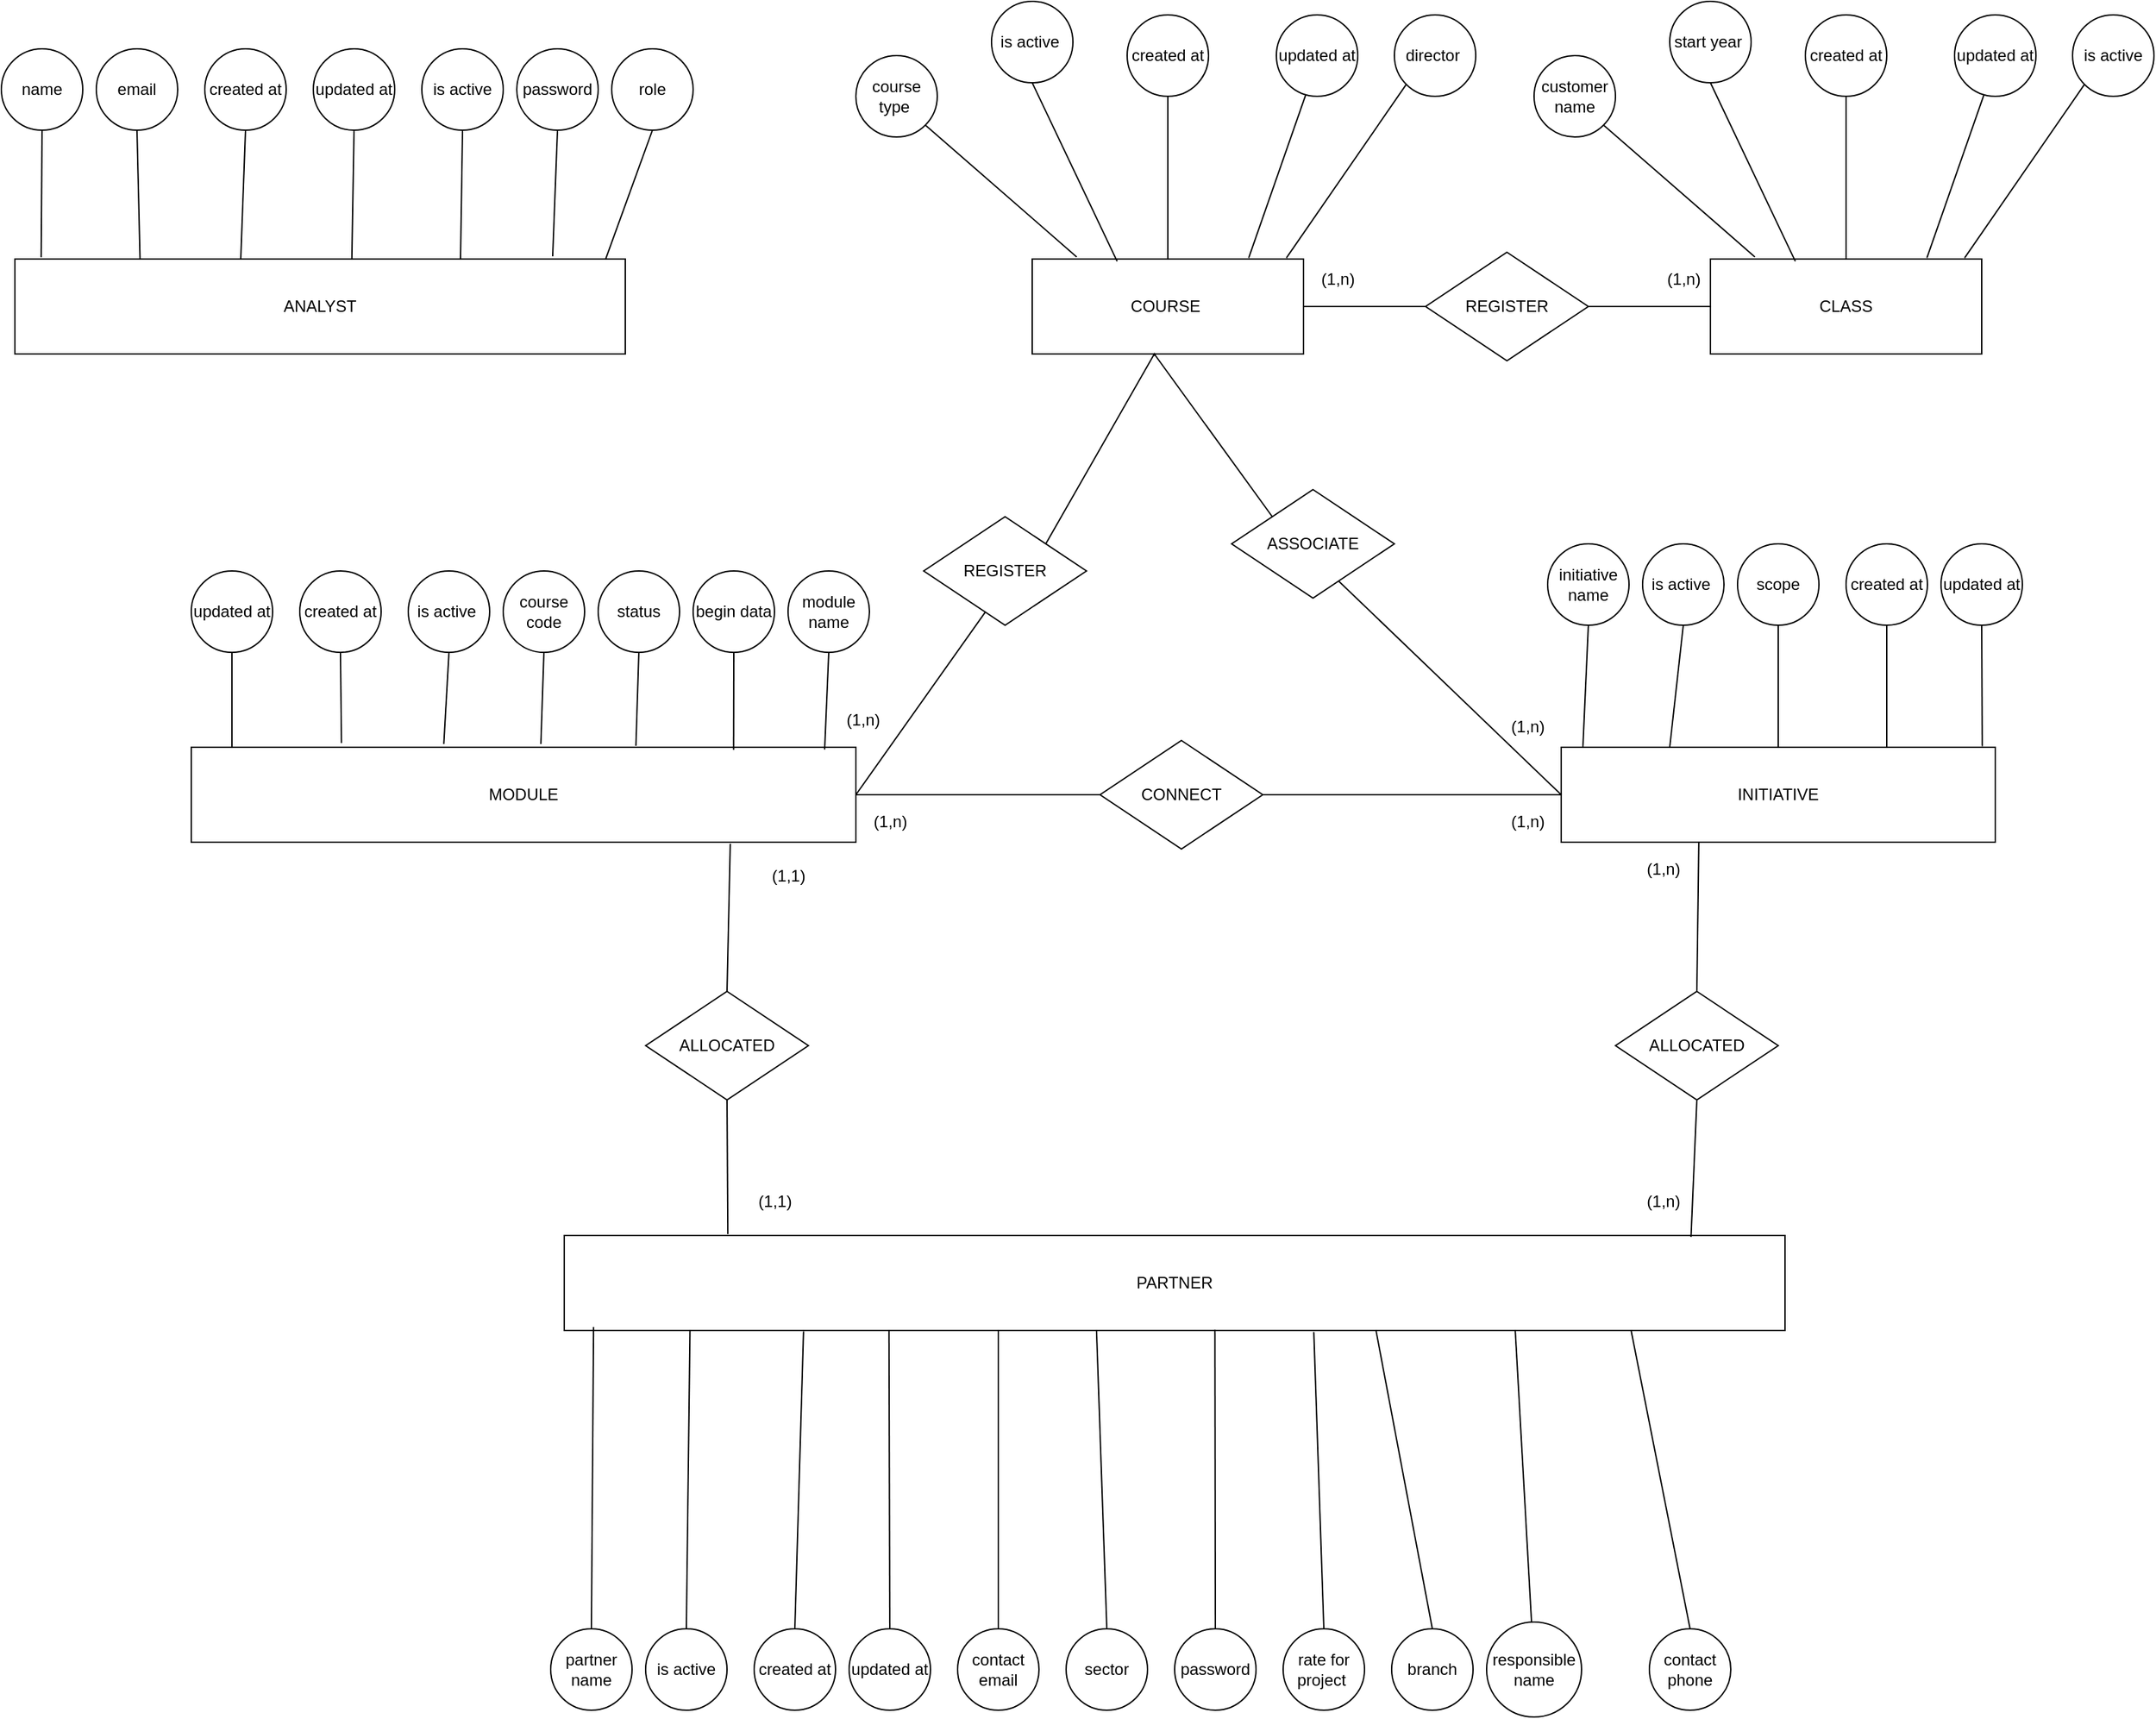 <mxfile version="22.0.3" type="device">
  <diagram name="Página-1" id="oRnJn_29_Af217XgSJlQ">
    <mxGraphModel dx="2334" dy="893" grid="1" gridSize="10" guides="1" tooltips="1" connect="1" arrows="1" fold="1" page="1" pageScale="1" pageWidth="827" pageHeight="1169" math="0" shadow="0">
      <root>
        <mxCell id="0" />
        <mxCell id="1" parent="0" />
        <mxCell id="fudCeHpY_Y2oh4nWV5DY-1" value="MODULE" style="rounded=0;whiteSpace=wrap;html=1;" vertex="1" parent="1">
          <mxGeometry x="-150" y="640" width="490" height="70" as="geometry" />
        </mxCell>
        <mxCell id="fudCeHpY_Y2oh4nWV5DY-3" value="" style="endArrow=none;html=1;rounded=0;entryX=0.5;entryY=1;entryDx=0;entryDy=0;exitX=0.526;exitY=-0.034;exitDx=0;exitDy=0;exitPerimeter=0;" edge="1" parent="1" source="fudCeHpY_Y2oh4nWV5DY-1" target="fudCeHpY_Y2oh4nWV5DY-4">
          <mxGeometry width="50" height="50" relative="1" as="geometry">
            <mxPoint x="110" y="630" as="sourcePoint" />
            <mxPoint x="147" y="500" as="targetPoint" />
          </mxGeometry>
        </mxCell>
        <mxCell id="fudCeHpY_Y2oh4nWV5DY-4" value="course code" style="ellipse;whiteSpace=wrap;html=1;aspect=fixed;" vertex="1" parent="1">
          <mxGeometry x="80" y="510" width="60" height="60" as="geometry" />
        </mxCell>
        <mxCell id="fudCeHpY_Y2oh4nWV5DY-5" value="module name" style="ellipse;whiteSpace=wrap;html=1;aspect=fixed;" vertex="1" parent="1">
          <mxGeometry x="290" y="510" width="60" height="60" as="geometry" />
        </mxCell>
        <mxCell id="fudCeHpY_Y2oh4nWV5DY-6" value="" style="endArrow=none;html=1;rounded=0;exitX=0.953;exitY=0.024;exitDx=0;exitDy=0;exitPerimeter=0;entryX=0.5;entryY=1;entryDx=0;entryDy=0;" edge="1" parent="1" source="fudCeHpY_Y2oh4nWV5DY-1" target="fudCeHpY_Y2oh4nWV5DY-5">
          <mxGeometry width="50" height="50" relative="1" as="geometry">
            <mxPoint x="170" y="650" as="sourcePoint" />
            <mxPoint x="170" y="580" as="targetPoint" />
          </mxGeometry>
        </mxCell>
        <mxCell id="fudCeHpY_Y2oh4nWV5DY-7" value="begin data" style="ellipse;whiteSpace=wrap;html=1;aspect=fixed;" vertex="1" parent="1">
          <mxGeometry x="220" y="510" width="60" height="60" as="geometry" />
        </mxCell>
        <mxCell id="fudCeHpY_Y2oh4nWV5DY-8" value="" style="endArrow=none;html=1;rounded=0;entryX=0.5;entryY=1;entryDx=0;entryDy=0;exitX=0.816;exitY=0.027;exitDx=0;exitDy=0;exitPerimeter=0;" edge="1" parent="1" source="fudCeHpY_Y2oh4nWV5DY-1" target="fudCeHpY_Y2oh4nWV5DY-7">
          <mxGeometry width="50" height="50" relative="1" as="geometry">
            <mxPoint x="230" y="640" as="sourcePoint" />
            <mxPoint x="170" y="580" as="targetPoint" />
          </mxGeometry>
        </mxCell>
        <mxCell id="fudCeHpY_Y2oh4nWV5DY-10" value="" style="endArrow=none;html=1;rounded=0;entryX=0.5;entryY=1;entryDx=0;entryDy=0;exitX=0.38;exitY=-0.034;exitDx=0;exitDy=0;exitPerimeter=0;" edge="1" parent="1" source="fudCeHpY_Y2oh4nWV5DY-1" target="fudCeHpY_Y2oh4nWV5DY-11">
          <mxGeometry width="50" height="50" relative="1" as="geometry">
            <mxPoint x="170" y="710" as="sourcePoint" />
            <mxPoint x="150" y="840" as="targetPoint" />
          </mxGeometry>
        </mxCell>
        <mxCell id="fudCeHpY_Y2oh4nWV5DY-11" value="is active&amp;nbsp;" style="ellipse;whiteSpace=wrap;html=1;aspect=fixed;" vertex="1" parent="1">
          <mxGeometry x="10" y="510" width="60" height="60" as="geometry" />
        </mxCell>
        <mxCell id="fudCeHpY_Y2oh4nWV5DY-12" value="status" style="ellipse;whiteSpace=wrap;html=1;aspect=fixed;" vertex="1" parent="1">
          <mxGeometry x="150" y="510" width="60" height="60" as="geometry" />
        </mxCell>
        <mxCell id="fudCeHpY_Y2oh4nWV5DY-13" value="created at" style="ellipse;whiteSpace=wrap;html=1;aspect=fixed;" vertex="1" parent="1">
          <mxGeometry x="-70" y="510" width="60" height="60" as="geometry" />
        </mxCell>
        <mxCell id="fudCeHpY_Y2oh4nWV5DY-14" value="updated at" style="ellipse;whiteSpace=wrap;html=1;aspect=fixed;" vertex="1" parent="1">
          <mxGeometry x="-150" y="510" width="60" height="60" as="geometry" />
        </mxCell>
        <mxCell id="fudCeHpY_Y2oh4nWV5DY-15" value="" style="endArrow=none;html=1;rounded=0;exitX=0.669;exitY=-0.014;exitDx=0;exitDy=0;entryX=0.5;entryY=1;entryDx=0;entryDy=0;exitPerimeter=0;" edge="1" parent="1" source="fudCeHpY_Y2oh4nWV5DY-1" target="fudCeHpY_Y2oh4nWV5DY-12">
          <mxGeometry width="50" height="50" relative="1" as="geometry">
            <mxPoint x="219" y="745" as="sourcePoint" />
            <mxPoint x="210" y="840" as="targetPoint" />
          </mxGeometry>
        </mxCell>
        <mxCell id="fudCeHpY_Y2oh4nWV5DY-16" value="" style="endArrow=none;html=1;rounded=0;entryX=0.5;entryY=1;entryDx=0;entryDy=0;exitX=0.226;exitY=-0.044;exitDx=0;exitDy=0;exitPerimeter=0;" edge="1" parent="1" source="fudCeHpY_Y2oh4nWV5DY-1" target="fudCeHpY_Y2oh4nWV5DY-13">
          <mxGeometry width="50" height="50" relative="1" as="geometry">
            <mxPoint x="270" y="710" as="sourcePoint" />
            <mxPoint x="256" y="835" as="targetPoint" />
          </mxGeometry>
        </mxCell>
        <mxCell id="fudCeHpY_Y2oh4nWV5DY-17" value="" style="endArrow=none;html=1;rounded=0;entryX=0.5;entryY=1;entryDx=0;entryDy=0;" edge="1" parent="1" target="fudCeHpY_Y2oh4nWV5DY-14">
          <mxGeometry width="50" height="50" relative="1" as="geometry">
            <mxPoint x="-120" y="640" as="sourcePoint" />
            <mxPoint x="320" y="815" as="targetPoint" />
          </mxGeometry>
        </mxCell>
        <mxCell id="fudCeHpY_Y2oh4nWV5DY-20" value="INITIATIVE" style="rounded=0;whiteSpace=wrap;html=1;" vertex="1" parent="1">
          <mxGeometry x="860" y="640" width="320" height="70" as="geometry" />
        </mxCell>
        <mxCell id="fudCeHpY_Y2oh4nWV5DY-21" value="created at" style="ellipse;whiteSpace=wrap;html=1;aspect=fixed;" vertex="1" parent="1">
          <mxGeometry x="1070" y="490" width="60" height="60" as="geometry" />
        </mxCell>
        <mxCell id="fudCeHpY_Y2oh4nWV5DY-22" value="updated at" style="ellipse;whiteSpace=wrap;html=1;aspect=fixed;" vertex="1" parent="1">
          <mxGeometry x="1140" y="490" width="60" height="60" as="geometry" />
        </mxCell>
        <mxCell id="fudCeHpY_Y2oh4nWV5DY-24" value="" style="endArrow=none;html=1;rounded=0;entryX=0.5;entryY=1;entryDx=0;entryDy=0;exitX=0.75;exitY=0;exitDx=0;exitDy=0;" edge="1" parent="1" target="fudCeHpY_Y2oh4nWV5DY-21" source="fudCeHpY_Y2oh4nWV5DY-20">
          <mxGeometry width="50" height="50" relative="1" as="geometry">
            <mxPoint x="830" y="840" as="sourcePoint" />
            <mxPoint x="756" y="565" as="targetPoint" />
          </mxGeometry>
        </mxCell>
        <mxCell id="fudCeHpY_Y2oh4nWV5DY-25" value="" style="endArrow=none;html=1;rounded=0;entryX=0.5;entryY=1;entryDx=0;entryDy=0;exitX=0.97;exitY=-0.011;exitDx=0;exitDy=0;exitPerimeter=0;" edge="1" parent="1" target="fudCeHpY_Y2oh4nWV5DY-22" source="fudCeHpY_Y2oh4nWV5DY-20">
          <mxGeometry width="50" height="50" relative="1" as="geometry">
            <mxPoint x="884" y="482" as="sourcePoint" />
            <mxPoint x="884" y="587" as="targetPoint" />
          </mxGeometry>
        </mxCell>
        <mxCell id="fudCeHpY_Y2oh4nWV5DY-26" value="is active&amp;nbsp;" style="ellipse;whiteSpace=wrap;html=1;aspect=fixed;" vertex="1" parent="1">
          <mxGeometry x="920" y="490" width="60" height="60" as="geometry" />
        </mxCell>
        <mxCell id="fudCeHpY_Y2oh4nWV5DY-28" value="" style="endArrow=none;html=1;rounded=0;exitX=0.25;exitY=0;exitDx=0;exitDy=0;entryX=0.5;entryY=1;entryDx=0;entryDy=0;" edge="1" parent="1" source="fudCeHpY_Y2oh4nWV5DY-20" target="fudCeHpY_Y2oh4nWV5DY-26">
          <mxGeometry width="50" height="50" relative="1" as="geometry">
            <mxPoint x="1009" y="720" as="sourcePoint" />
            <mxPoint x="850" y="800" as="targetPoint" />
          </mxGeometry>
        </mxCell>
        <mxCell id="fudCeHpY_Y2oh4nWV5DY-29" value="" style="endArrow=none;html=1;rounded=0;exitX=0.05;exitY=-0.004;exitDx=0;exitDy=0;exitPerimeter=0;entryX=0.5;entryY=1;entryDx=0;entryDy=0;" edge="1" parent="1" source="fudCeHpY_Y2oh4nWV5DY-20" target="fudCeHpY_Y2oh4nWV5DY-30">
          <mxGeometry width="50" height="50" relative="1" as="geometry">
            <mxPoint x="606" y="649" as="sourcePoint" />
            <mxPoint x="890" y="560" as="targetPoint" />
          </mxGeometry>
        </mxCell>
        <mxCell id="fudCeHpY_Y2oh4nWV5DY-30" value="initiative name" style="ellipse;whiteSpace=wrap;html=1;aspect=fixed;" vertex="1" parent="1">
          <mxGeometry x="850" y="490" width="60" height="60" as="geometry" />
        </mxCell>
        <mxCell id="fudCeHpY_Y2oh4nWV5DY-31" value="scope" style="ellipse;whiteSpace=wrap;html=1;aspect=fixed;" vertex="1" parent="1">
          <mxGeometry x="990" y="490" width="60" height="60" as="geometry" />
        </mxCell>
        <mxCell id="fudCeHpY_Y2oh4nWV5DY-32" value="" style="endArrow=none;html=1;rounded=0;exitX=0.5;exitY=0;exitDx=0;exitDy=0;entryX=0.5;entryY=1;entryDx=0;entryDy=0;" edge="1" parent="1" source="fudCeHpY_Y2oh4nWV5DY-20" target="fudCeHpY_Y2oh4nWV5DY-31">
          <mxGeometry width="50" height="50" relative="1" as="geometry">
            <mxPoint x="903" y="648" as="sourcePoint" />
            <mxPoint x="890" y="560" as="targetPoint" />
          </mxGeometry>
        </mxCell>
        <mxCell id="fudCeHpY_Y2oh4nWV5DY-33" value="CONNECT" style="rhombus;whiteSpace=wrap;html=1;" vertex="1" parent="1">
          <mxGeometry x="520" y="635" width="120" height="80" as="geometry" />
        </mxCell>
        <mxCell id="fudCeHpY_Y2oh4nWV5DY-36" value="(1,n)" style="text;html=1;align=center;verticalAlign=middle;resizable=0;points=[];autosize=1;strokeColor=none;fillColor=none;" vertex="1" parent="1">
          <mxGeometry x="340" y="680" width="50" height="30" as="geometry" />
        </mxCell>
        <mxCell id="fudCeHpY_Y2oh4nWV5DY-39" value="(1,n)" style="text;html=1;align=center;verticalAlign=middle;resizable=0;points=[];autosize=1;strokeColor=none;fillColor=none;" vertex="1" parent="1">
          <mxGeometry x="810" y="680" width="50" height="30" as="geometry" />
        </mxCell>
        <mxCell id="fudCeHpY_Y2oh4nWV5DY-40" value="COURSE&amp;nbsp;" style="rounded=0;whiteSpace=wrap;html=1;" vertex="1" parent="1">
          <mxGeometry x="470" y="280" width="200" height="70" as="geometry" />
        </mxCell>
        <mxCell id="fudCeHpY_Y2oh4nWV5DY-47" value="" style="endArrow=none;html=1;rounded=0;exitX=0.164;exitY=-0.022;exitDx=0;exitDy=0;exitPerimeter=0;entryX=1;entryY=1;entryDx=0;entryDy=0;" edge="1" parent="1" source="fudCeHpY_Y2oh4nWV5DY-40" target="fudCeHpY_Y2oh4nWV5DY-48">
          <mxGeometry width="50" height="50" relative="1" as="geometry">
            <mxPoint x="216" y="289" as="sourcePoint" />
            <mxPoint x="500" y="200" as="targetPoint" />
          </mxGeometry>
        </mxCell>
        <mxCell id="fudCeHpY_Y2oh4nWV5DY-48" value="course type&amp;nbsp;" style="ellipse;whiteSpace=wrap;html=1;aspect=fixed;" vertex="1" parent="1">
          <mxGeometry x="340" y="130" width="60" height="60" as="geometry" />
        </mxCell>
        <mxCell id="fudCeHpY_Y2oh4nWV5DY-49" value="director&amp;nbsp;" style="ellipse;whiteSpace=wrap;html=1;aspect=fixed;" vertex="1" parent="1">
          <mxGeometry x="737" y="100" width="60" height="60" as="geometry" />
        </mxCell>
        <mxCell id="fudCeHpY_Y2oh4nWV5DY-50" value="" style="endArrow=none;html=1;rounded=0;exitX=0.937;exitY=-0.012;exitDx=0;exitDy=0;exitPerimeter=0;entryX=0;entryY=1;entryDx=0;entryDy=0;" edge="1" parent="1" source="fudCeHpY_Y2oh4nWV5DY-40" target="fudCeHpY_Y2oh4nWV5DY-49">
          <mxGeometry width="50" height="50" relative="1" as="geometry">
            <mxPoint x="513" y="288" as="sourcePoint" />
            <mxPoint x="500" y="200" as="targetPoint" />
          </mxGeometry>
        </mxCell>
        <mxCell id="fudCeHpY_Y2oh4nWV5DY-57" value="created at" style="ellipse;whiteSpace=wrap;html=1;aspect=fixed;" vertex="1" parent="1">
          <mxGeometry x="540" y="100" width="60" height="60" as="geometry" />
        </mxCell>
        <mxCell id="fudCeHpY_Y2oh4nWV5DY-58" value="updated at" style="ellipse;whiteSpace=wrap;html=1;aspect=fixed;" vertex="1" parent="1">
          <mxGeometry x="650" y="100" width="60" height="60" as="geometry" />
        </mxCell>
        <mxCell id="fudCeHpY_Y2oh4nWV5DY-59" value="is active&amp;nbsp;" style="ellipse;whiteSpace=wrap;html=1;aspect=fixed;" vertex="1" parent="1">
          <mxGeometry x="440" y="90" width="60" height="60" as="geometry" />
        </mxCell>
        <mxCell id="fudCeHpY_Y2oh4nWV5DY-60" value="" style="endArrow=none;html=1;rounded=0;exitX=0.313;exitY=0.024;exitDx=0;exitDy=0;exitPerimeter=0;entryX=0.5;entryY=1;entryDx=0;entryDy=0;" edge="1" parent="1" source="fudCeHpY_Y2oh4nWV5DY-40" target="fudCeHpY_Y2oh4nWV5DY-59">
          <mxGeometry width="50" height="50" relative="1" as="geometry">
            <mxPoint x="513" y="288" as="sourcePoint" />
            <mxPoint x="380" y="200" as="targetPoint" />
          </mxGeometry>
        </mxCell>
        <mxCell id="fudCeHpY_Y2oh4nWV5DY-61" value="" style="endArrow=none;html=1;rounded=0;exitX=0.5;exitY=0;exitDx=0;exitDy=0;entryX=0.5;entryY=1;entryDx=0;entryDy=0;" edge="1" parent="1" source="fudCeHpY_Y2oh4nWV5DY-40" target="fudCeHpY_Y2oh4nWV5DY-57">
          <mxGeometry width="50" height="50" relative="1" as="geometry">
            <mxPoint x="523" y="298" as="sourcePoint" />
            <mxPoint x="390" y="210" as="targetPoint" />
          </mxGeometry>
        </mxCell>
        <mxCell id="fudCeHpY_Y2oh4nWV5DY-62" value="" style="endArrow=none;html=1;rounded=0;exitX=0.798;exitY=-0.012;exitDx=0;exitDy=0;exitPerimeter=0;entryX=0.359;entryY=0.987;entryDx=0;entryDy=0;entryPerimeter=0;" edge="1" parent="1" source="fudCeHpY_Y2oh4nWV5DY-40" target="fudCeHpY_Y2oh4nWV5DY-58">
          <mxGeometry width="50" height="50" relative="1" as="geometry">
            <mxPoint x="533" y="308" as="sourcePoint" />
            <mxPoint x="400" y="220" as="targetPoint" />
          </mxGeometry>
        </mxCell>
        <mxCell id="fudCeHpY_Y2oh4nWV5DY-64" value="" style="endArrow=none;html=1;rounded=0;exitX=1;exitY=0.5;exitDx=0;exitDy=0;entryX=0;entryY=0.5;entryDx=0;entryDy=0;" edge="1" parent="1" source="fudCeHpY_Y2oh4nWV5DY-1" target="fudCeHpY_Y2oh4nWV5DY-33">
          <mxGeometry width="50" height="50" relative="1" as="geometry">
            <mxPoint x="410" y="710" as="sourcePoint" />
            <mxPoint x="460" y="660" as="targetPoint" />
          </mxGeometry>
        </mxCell>
        <mxCell id="fudCeHpY_Y2oh4nWV5DY-65" value="" style="endArrow=none;html=1;rounded=0;exitX=1;exitY=0.5;exitDx=0;exitDy=0;entryX=0;entryY=0.5;entryDx=0;entryDy=0;" edge="1" parent="1" source="fudCeHpY_Y2oh4nWV5DY-33" target="fudCeHpY_Y2oh4nWV5DY-20">
          <mxGeometry width="50" height="50" relative="1" as="geometry">
            <mxPoint x="720" y="700" as="sourcePoint" />
            <mxPoint x="770" y="650" as="targetPoint" />
          </mxGeometry>
        </mxCell>
        <mxCell id="fudCeHpY_Y2oh4nWV5DY-67" value="REGISTER" style="rhombus;whiteSpace=wrap;html=1;" vertex="1" parent="1">
          <mxGeometry x="390" y="470" width="120" height="80" as="geometry" />
        </mxCell>
        <mxCell id="fudCeHpY_Y2oh4nWV5DY-68" value="" style="endArrow=none;html=1;rounded=0;exitX=1;exitY=0.5;exitDx=0;exitDy=0;entryX=0.377;entryY=0.882;entryDx=0;entryDy=0;entryPerimeter=0;" edge="1" parent="1" source="fudCeHpY_Y2oh4nWV5DY-1" target="fudCeHpY_Y2oh4nWV5DY-67">
          <mxGeometry width="50" height="50" relative="1" as="geometry">
            <mxPoint x="340" y="680" as="sourcePoint" />
            <mxPoint x="390" y="630" as="targetPoint" />
          </mxGeometry>
        </mxCell>
        <mxCell id="fudCeHpY_Y2oh4nWV5DY-69" value="ASSOCIATE" style="rhombus;whiteSpace=wrap;html=1;" vertex="1" parent="1">
          <mxGeometry x="617" y="450" width="120" height="80" as="geometry" />
        </mxCell>
        <mxCell id="fudCeHpY_Y2oh4nWV5DY-70" value="" style="endArrow=none;html=1;rounded=0;exitX=0;exitY=0.5;exitDx=0;exitDy=0;entryX=0.659;entryY=0.845;entryDx=0;entryDy=0;entryPerimeter=0;" edge="1" parent="1" source="fudCeHpY_Y2oh4nWV5DY-20" target="fudCeHpY_Y2oh4nWV5DY-69">
          <mxGeometry width="50" height="50" relative="1" as="geometry">
            <mxPoint x="860" y="670" as="sourcePoint" />
            <mxPoint x="810" y="600" as="targetPoint" />
          </mxGeometry>
        </mxCell>
        <mxCell id="fudCeHpY_Y2oh4nWV5DY-71" value="" style="endArrow=none;html=1;rounded=0;entryX=0.452;entryY=1.02;entryDx=0;entryDy=0;entryPerimeter=0;exitX=1;exitY=0;exitDx=0;exitDy=0;" edge="1" parent="1" source="fudCeHpY_Y2oh4nWV5DY-67" target="fudCeHpY_Y2oh4nWV5DY-40">
          <mxGeometry width="50" height="50" relative="1" as="geometry">
            <mxPoint x="470" y="480" as="sourcePoint" />
            <mxPoint x="520" y="430" as="targetPoint" />
            <Array as="points">
              <mxPoint x="560" y="350" />
            </Array>
          </mxGeometry>
        </mxCell>
        <mxCell id="fudCeHpY_Y2oh4nWV5DY-72" value="" style="endArrow=none;html=1;rounded=0;entryX=0.45;entryY=1;entryDx=0;entryDy=0;entryPerimeter=0;exitX=0;exitY=0;exitDx=0;exitDy=0;" edge="1" parent="1" source="fudCeHpY_Y2oh4nWV5DY-69" target="fudCeHpY_Y2oh4nWV5DY-40">
          <mxGeometry width="50" height="50" relative="1" as="geometry">
            <mxPoint x="490" y="500" as="sourcePoint" />
            <mxPoint x="571" y="362" as="targetPoint" />
          </mxGeometry>
        </mxCell>
        <mxCell id="fudCeHpY_Y2oh4nWV5DY-73" value="(1,n)" style="text;html=1;align=center;verticalAlign=middle;resizable=0;points=[];autosize=1;strokeColor=none;fillColor=none;" vertex="1" parent="1">
          <mxGeometry x="320" y="605" width="50" height="30" as="geometry" />
        </mxCell>
        <mxCell id="fudCeHpY_Y2oh4nWV5DY-74" value="(1,n)" style="text;html=1;align=center;verticalAlign=middle;resizable=0;points=[];autosize=1;strokeColor=none;fillColor=none;" vertex="1" parent="1">
          <mxGeometry x="810" y="610" width="50" height="30" as="geometry" />
        </mxCell>
        <mxCell id="fudCeHpY_Y2oh4nWV5DY-75" value="CLASS" style="rounded=0;whiteSpace=wrap;html=1;" vertex="1" parent="1">
          <mxGeometry x="970" y="280" width="200" height="70" as="geometry" />
        </mxCell>
        <mxCell id="fudCeHpY_Y2oh4nWV5DY-76" value="" style="endArrow=none;html=1;rounded=0;exitX=0.164;exitY=-0.022;exitDx=0;exitDy=0;exitPerimeter=0;entryX=1;entryY=1;entryDx=0;entryDy=0;" edge="1" parent="1" source="fudCeHpY_Y2oh4nWV5DY-75" target="fudCeHpY_Y2oh4nWV5DY-77">
          <mxGeometry width="50" height="50" relative="1" as="geometry">
            <mxPoint x="716" y="289" as="sourcePoint" />
            <mxPoint x="1000" y="200" as="targetPoint" />
          </mxGeometry>
        </mxCell>
        <mxCell id="fudCeHpY_Y2oh4nWV5DY-77" value="customer name" style="ellipse;whiteSpace=wrap;html=1;aspect=fixed;" vertex="1" parent="1">
          <mxGeometry x="840" y="130" width="60" height="60" as="geometry" />
        </mxCell>
        <mxCell id="fudCeHpY_Y2oh4nWV5DY-78" value="is active" style="ellipse;whiteSpace=wrap;html=1;aspect=fixed;" vertex="1" parent="1">
          <mxGeometry x="1237" y="100" width="60" height="60" as="geometry" />
        </mxCell>
        <mxCell id="fudCeHpY_Y2oh4nWV5DY-79" value="" style="endArrow=none;html=1;rounded=0;exitX=0.937;exitY=-0.012;exitDx=0;exitDy=0;exitPerimeter=0;entryX=0;entryY=1;entryDx=0;entryDy=0;" edge="1" parent="1" source="fudCeHpY_Y2oh4nWV5DY-75" target="fudCeHpY_Y2oh4nWV5DY-78">
          <mxGeometry width="50" height="50" relative="1" as="geometry">
            <mxPoint x="1013" y="288" as="sourcePoint" />
            <mxPoint x="1000" y="200" as="targetPoint" />
          </mxGeometry>
        </mxCell>
        <mxCell id="fudCeHpY_Y2oh4nWV5DY-80" value="created at" style="ellipse;whiteSpace=wrap;html=1;aspect=fixed;" vertex="1" parent="1">
          <mxGeometry x="1040" y="100" width="60" height="60" as="geometry" />
        </mxCell>
        <mxCell id="fudCeHpY_Y2oh4nWV5DY-81" value="updated at" style="ellipse;whiteSpace=wrap;html=1;aspect=fixed;" vertex="1" parent="1">
          <mxGeometry x="1150" y="100" width="60" height="60" as="geometry" />
        </mxCell>
        <mxCell id="fudCeHpY_Y2oh4nWV5DY-82" value="start year&amp;nbsp;" style="ellipse;whiteSpace=wrap;html=1;aspect=fixed;" vertex="1" parent="1">
          <mxGeometry x="940" y="90" width="60" height="60" as="geometry" />
        </mxCell>
        <mxCell id="fudCeHpY_Y2oh4nWV5DY-83" value="" style="endArrow=none;html=1;rounded=0;exitX=0.313;exitY=0.024;exitDx=0;exitDy=0;exitPerimeter=0;entryX=0.5;entryY=1;entryDx=0;entryDy=0;" edge="1" parent="1" source="fudCeHpY_Y2oh4nWV5DY-75" target="fudCeHpY_Y2oh4nWV5DY-82">
          <mxGeometry width="50" height="50" relative="1" as="geometry">
            <mxPoint x="1013" y="288" as="sourcePoint" />
            <mxPoint x="880" y="200" as="targetPoint" />
          </mxGeometry>
        </mxCell>
        <mxCell id="fudCeHpY_Y2oh4nWV5DY-84" value="" style="endArrow=none;html=1;rounded=0;exitX=0.5;exitY=0;exitDx=0;exitDy=0;entryX=0.5;entryY=1;entryDx=0;entryDy=0;" edge="1" parent="1" source="fudCeHpY_Y2oh4nWV5DY-75" target="fudCeHpY_Y2oh4nWV5DY-80">
          <mxGeometry width="50" height="50" relative="1" as="geometry">
            <mxPoint x="1023" y="298" as="sourcePoint" />
            <mxPoint x="890" y="210" as="targetPoint" />
          </mxGeometry>
        </mxCell>
        <mxCell id="fudCeHpY_Y2oh4nWV5DY-85" value="" style="endArrow=none;html=1;rounded=0;exitX=0.798;exitY=-0.012;exitDx=0;exitDy=0;exitPerimeter=0;entryX=0.359;entryY=0.987;entryDx=0;entryDy=0;entryPerimeter=0;" edge="1" parent="1" source="fudCeHpY_Y2oh4nWV5DY-75" target="fudCeHpY_Y2oh4nWV5DY-81">
          <mxGeometry width="50" height="50" relative="1" as="geometry">
            <mxPoint x="1033" y="308" as="sourcePoint" />
            <mxPoint x="900" y="220" as="targetPoint" />
          </mxGeometry>
        </mxCell>
        <mxCell id="fudCeHpY_Y2oh4nWV5DY-86" value="" style="endArrow=none;html=1;rounded=0;entryX=0;entryY=0.5;entryDx=0;entryDy=0;exitX=1;exitY=0.5;exitDx=0;exitDy=0;" edge="1" parent="1" source="fudCeHpY_Y2oh4nWV5DY-87" target="fudCeHpY_Y2oh4nWV5DY-75">
          <mxGeometry width="50" height="50" relative="1" as="geometry">
            <mxPoint x="730" y="370" as="sourcePoint" />
            <mxPoint x="780" y="320" as="targetPoint" />
          </mxGeometry>
        </mxCell>
        <mxCell id="fudCeHpY_Y2oh4nWV5DY-88" value="" style="endArrow=none;html=1;rounded=0;entryX=0;entryY=0.5;entryDx=0;entryDy=0;exitX=1;exitY=0.5;exitDx=0;exitDy=0;" edge="1" parent="1" source="fudCeHpY_Y2oh4nWV5DY-40" target="fudCeHpY_Y2oh4nWV5DY-87">
          <mxGeometry width="50" height="50" relative="1" as="geometry">
            <mxPoint x="670" y="315" as="sourcePoint" />
            <mxPoint x="970" y="315" as="targetPoint" />
          </mxGeometry>
        </mxCell>
        <mxCell id="fudCeHpY_Y2oh4nWV5DY-87" value="REGISTER" style="rhombus;whiteSpace=wrap;html=1;" vertex="1" parent="1">
          <mxGeometry x="760" y="275" width="120" height="80" as="geometry" />
        </mxCell>
        <mxCell id="fudCeHpY_Y2oh4nWV5DY-101" value="PARTNER" style="rounded=0;whiteSpace=wrap;html=1;" vertex="1" parent="1">
          <mxGeometry x="125" y="1000" width="900" height="70" as="geometry" />
        </mxCell>
        <mxCell id="fudCeHpY_Y2oh4nWV5DY-102" value="" style="endArrow=none;html=1;rounded=0;exitX=0.024;exitY=0.964;exitDx=0;exitDy=0;exitPerimeter=0;entryX=0.5;entryY=0;entryDx=0;entryDy=0;" edge="1" parent="1" source="fudCeHpY_Y2oh4nWV5DY-101" target="fudCeHpY_Y2oh4nWV5DY-103">
          <mxGeometry width="50" height="50" relative="1" as="geometry">
            <mxPoint x="61" y="1029" as="sourcePoint" />
            <mxPoint x="345" y="940" as="targetPoint" />
          </mxGeometry>
        </mxCell>
        <mxCell id="fudCeHpY_Y2oh4nWV5DY-103" value="partner name" style="ellipse;whiteSpace=wrap;html=1;aspect=fixed;" vertex="1" parent="1">
          <mxGeometry x="115" y="1290" width="60" height="60" as="geometry" />
        </mxCell>
        <mxCell id="fudCeHpY_Y2oh4nWV5DY-104" value="sector" style="ellipse;whiteSpace=wrap;html=1;aspect=fixed;" vertex="1" parent="1">
          <mxGeometry x="495" y="1290" width="60" height="60" as="geometry" />
        </mxCell>
        <mxCell id="fudCeHpY_Y2oh4nWV5DY-105" value="" style="endArrow=none;html=1;rounded=0;exitX=0.436;exitY=0.997;exitDx=0;exitDy=0;entryX=0.5;entryY=0;entryDx=0;entryDy=0;exitPerimeter=0;" edge="1" parent="1" source="fudCeHpY_Y2oh4nWV5DY-101" target="fudCeHpY_Y2oh4nWV5DY-104">
          <mxGeometry width="50" height="50" relative="1" as="geometry">
            <mxPoint x="358" y="1028" as="sourcePoint" />
            <mxPoint x="345" y="940" as="targetPoint" />
          </mxGeometry>
        </mxCell>
        <mxCell id="fudCeHpY_Y2oh4nWV5DY-106" value="created at" style="ellipse;whiteSpace=wrap;html=1;aspect=fixed;" vertex="1" parent="1">
          <mxGeometry x="265" y="1290" width="60" height="60" as="geometry" />
        </mxCell>
        <mxCell id="fudCeHpY_Y2oh4nWV5DY-107" value="updated at" style="ellipse;whiteSpace=wrap;html=1;aspect=fixed;" vertex="1" parent="1">
          <mxGeometry x="335" y="1290" width="60" height="60" as="geometry" />
        </mxCell>
        <mxCell id="fudCeHpY_Y2oh4nWV5DY-108" value="is active" style="ellipse;whiteSpace=wrap;html=1;aspect=fixed;" vertex="1" parent="1">
          <mxGeometry x="185" y="1290" width="60" height="60" as="geometry" />
        </mxCell>
        <mxCell id="fudCeHpY_Y2oh4nWV5DY-109" value="" style="endArrow=none;html=1;rounded=0;exitX=0.103;exitY=0.997;exitDx=0;exitDy=0;exitPerimeter=0;entryX=0.5;entryY=0;entryDx=0;entryDy=0;" edge="1" parent="1" source="fudCeHpY_Y2oh4nWV5DY-101" target="fudCeHpY_Y2oh4nWV5DY-108">
          <mxGeometry width="50" height="50" relative="1" as="geometry">
            <mxPoint x="358" y="1028" as="sourcePoint" />
            <mxPoint x="225" y="940" as="targetPoint" />
          </mxGeometry>
        </mxCell>
        <mxCell id="fudCeHpY_Y2oh4nWV5DY-110" value="" style="endArrow=none;html=1;rounded=0;exitX=0.196;exitY=1.011;exitDx=0;exitDy=0;entryX=0.5;entryY=0;entryDx=0;entryDy=0;exitPerimeter=0;" edge="1" parent="1" source="fudCeHpY_Y2oh4nWV5DY-101" target="fudCeHpY_Y2oh4nWV5DY-106">
          <mxGeometry width="50" height="50" relative="1" as="geometry">
            <mxPoint x="368" y="1038" as="sourcePoint" />
            <mxPoint x="235" y="950" as="targetPoint" />
          </mxGeometry>
        </mxCell>
        <mxCell id="fudCeHpY_Y2oh4nWV5DY-111" value="" style="endArrow=none;html=1;rounded=0;exitX=0.266;exitY=1.003;exitDx=0;exitDy=0;entryX=0.5;entryY=0;entryDx=0;entryDy=0;exitPerimeter=0;" edge="1" parent="1" source="fudCeHpY_Y2oh4nWV5DY-101" target="fudCeHpY_Y2oh4nWV5DY-107">
          <mxGeometry width="50" height="50" relative="1" as="geometry">
            <mxPoint x="378" y="1048" as="sourcePoint" />
            <mxPoint x="245" y="960" as="targetPoint" />
          </mxGeometry>
        </mxCell>
        <mxCell id="fudCeHpY_Y2oh4nWV5DY-117" value="contact email" style="ellipse;whiteSpace=wrap;html=1;aspect=fixed;" vertex="1" parent="1">
          <mxGeometry x="415" y="1290" width="60" height="60" as="geometry" />
        </mxCell>
        <mxCell id="fudCeHpY_Y2oh4nWV5DY-118" value="password" style="ellipse;whiteSpace=wrap;html=1;aspect=fixed;" vertex="1" parent="1">
          <mxGeometry x="575" y="1290" width="60" height="60" as="geometry" />
        </mxCell>
        <mxCell id="fudCeHpY_Y2oh4nWV5DY-120" value="contact phone" style="ellipse;whiteSpace=wrap;html=1;aspect=fixed;" vertex="1" parent="1">
          <mxGeometry x="925" y="1290" width="60" height="60" as="geometry" />
        </mxCell>
        <mxCell id="fudCeHpY_Y2oh4nWV5DY-121" value="rate for project&amp;nbsp;" style="ellipse;whiteSpace=wrap;html=1;aspect=fixed;" vertex="1" parent="1">
          <mxGeometry x="655" y="1290" width="60" height="60" as="geometry" />
        </mxCell>
        <mxCell id="fudCeHpY_Y2oh4nWV5DY-122" value="branch" style="ellipse;whiteSpace=wrap;html=1;aspect=fixed;" vertex="1" parent="1">
          <mxGeometry x="735" y="1290" width="60" height="60" as="geometry" />
        </mxCell>
        <mxCell id="fudCeHpY_Y2oh4nWV5DY-124" value="responsible name" style="ellipse;whiteSpace=wrap;html=1;aspect=fixed;" vertex="1" parent="1">
          <mxGeometry x="805" y="1285" width="70" height="70" as="geometry" />
        </mxCell>
        <mxCell id="fudCeHpY_Y2oh4nWV5DY-125" value="" style="endArrow=none;html=1;rounded=0;entryX=0.5;entryY=0;entryDx=0;entryDy=0;" edge="1" parent="1" target="fudCeHpY_Y2oh4nWV5DY-117">
          <mxGeometry width="50" height="50" relative="1" as="geometry">
            <mxPoint x="445" y="1070" as="sourcePoint" />
            <mxPoint x="595" y="1290" as="targetPoint" />
          </mxGeometry>
        </mxCell>
        <mxCell id="fudCeHpY_Y2oh4nWV5DY-126" value="" style="endArrow=none;html=1;rounded=0;entryX=0.5;entryY=0;entryDx=0;entryDy=0;exitX=0.533;exitY=0.991;exitDx=0;exitDy=0;exitPerimeter=0;" edge="1" parent="1" source="fudCeHpY_Y2oh4nWV5DY-101" target="fudCeHpY_Y2oh4nWV5DY-118">
          <mxGeometry width="50" height="50" relative="1" as="geometry">
            <mxPoint x="455" y="1080" as="sourcePoint" />
            <mxPoint x="665" y="1287" as="targetPoint" />
          </mxGeometry>
        </mxCell>
        <mxCell id="fudCeHpY_Y2oh4nWV5DY-131" value="" style="endArrow=none;html=1;rounded=0;entryX=0.5;entryY=0;entryDx=0;entryDy=0;exitX=0.614;exitY=1.016;exitDx=0;exitDy=0;exitPerimeter=0;" edge="1" parent="1" source="fudCeHpY_Y2oh4nWV5DY-101" target="fudCeHpY_Y2oh4nWV5DY-121">
          <mxGeometry width="50" height="50" relative="1" as="geometry">
            <mxPoint x="615" y="1079" as="sourcePoint" />
            <mxPoint x="615" y="1300" as="targetPoint" />
          </mxGeometry>
        </mxCell>
        <mxCell id="fudCeHpY_Y2oh4nWV5DY-132" value="" style="endArrow=none;html=1;rounded=0;entryX=0.5;entryY=0;entryDx=0;entryDy=0;exitX=0.665;exitY=1.003;exitDx=0;exitDy=0;exitPerimeter=0;" edge="1" parent="1" source="fudCeHpY_Y2oh4nWV5DY-101" target="fudCeHpY_Y2oh4nWV5DY-122">
          <mxGeometry width="50" height="50" relative="1" as="geometry">
            <mxPoint x="688" y="1081" as="sourcePoint" />
            <mxPoint x="695" y="1300" as="targetPoint" />
          </mxGeometry>
        </mxCell>
        <mxCell id="fudCeHpY_Y2oh4nWV5DY-133" value="" style="endArrow=none;html=1;rounded=0;entryX=0.5;entryY=0;entryDx=0;entryDy=0;exitX=0.874;exitY=1.005;exitDx=0;exitDy=0;exitPerimeter=0;" edge="1" parent="1" source="fudCeHpY_Y2oh4nWV5DY-101" target="fudCeHpY_Y2oh4nWV5DY-120">
          <mxGeometry width="50" height="50" relative="1" as="geometry">
            <mxPoint x="698" y="1091" as="sourcePoint" />
            <mxPoint x="815" y="1370" as="targetPoint" />
          </mxGeometry>
        </mxCell>
        <mxCell id="fudCeHpY_Y2oh4nWV5DY-134" value="" style="endArrow=none;html=1;rounded=0;exitX=0.779;exitY=0.997;exitDx=0;exitDy=0;exitPerimeter=0;" edge="1" parent="1" source="fudCeHpY_Y2oh4nWV5DY-101" target="fudCeHpY_Y2oh4nWV5DY-124">
          <mxGeometry width="50" height="50" relative="1" as="geometry">
            <mxPoint x="708" y="1101" as="sourcePoint" />
            <mxPoint x="825" y="1380" as="targetPoint" />
          </mxGeometry>
        </mxCell>
        <mxCell id="fudCeHpY_Y2oh4nWV5DY-136" value="" style="endArrow=none;html=1;rounded=0;entryX=0.317;entryY=1.001;entryDx=0;entryDy=0;exitX=0.5;exitY=0;exitDx=0;exitDy=0;entryPerimeter=0;" edge="1" parent="1" source="fudCeHpY_Y2oh4nWV5DY-138" target="fudCeHpY_Y2oh4nWV5DY-20">
          <mxGeometry width="50" height="50" relative="1" as="geometry">
            <mxPoint x="810" y="960" as="sourcePoint" />
            <mxPoint x="955" y="940" as="targetPoint" />
          </mxGeometry>
        </mxCell>
        <mxCell id="fudCeHpY_Y2oh4nWV5DY-139" value="" style="endArrow=none;html=1;rounded=0;entryX=0.5;entryY=1;entryDx=0;entryDy=0;exitX=0.923;exitY=0.015;exitDx=0;exitDy=0;exitPerimeter=0;" edge="1" parent="1" source="fudCeHpY_Y2oh4nWV5DY-101" target="fudCeHpY_Y2oh4nWV5DY-138">
          <mxGeometry width="50" height="50" relative="1" as="geometry">
            <mxPoint x="956" y="1001" as="sourcePoint" />
            <mxPoint x="961" y="710" as="targetPoint" />
          </mxGeometry>
        </mxCell>
        <mxCell id="fudCeHpY_Y2oh4nWV5DY-138" value="ALLOCATED" style="rhombus;whiteSpace=wrap;html=1;" vertex="1" parent="1">
          <mxGeometry x="900" y="820" width="120" height="80" as="geometry" />
        </mxCell>
        <mxCell id="fudCeHpY_Y2oh4nWV5DY-140" value="(1,n)" style="text;html=1;align=center;verticalAlign=middle;resizable=0;points=[];autosize=1;strokeColor=none;fillColor=none;" vertex="1" parent="1">
          <mxGeometry x="670" y="280" width="50" height="30" as="geometry" />
        </mxCell>
        <mxCell id="fudCeHpY_Y2oh4nWV5DY-141" value="(1,n)" style="text;html=1;align=center;verticalAlign=middle;resizable=0;points=[];autosize=1;strokeColor=none;fillColor=none;" vertex="1" parent="1">
          <mxGeometry x="925" y="280" width="50" height="30" as="geometry" />
        </mxCell>
        <mxCell id="fudCeHpY_Y2oh4nWV5DY-142" value="(1,n)" style="text;html=1;align=center;verticalAlign=middle;resizable=0;points=[];autosize=1;strokeColor=none;fillColor=none;" vertex="1" parent="1">
          <mxGeometry x="910" y="960" width="50" height="30" as="geometry" />
        </mxCell>
        <mxCell id="fudCeHpY_Y2oh4nWV5DY-143" value="(1,n)" style="text;html=1;align=center;verticalAlign=middle;resizable=0;points=[];autosize=1;strokeColor=none;fillColor=none;" vertex="1" parent="1">
          <mxGeometry x="910" y="715" width="50" height="30" as="geometry" />
        </mxCell>
        <mxCell id="fudCeHpY_Y2oh4nWV5DY-146" value="" style="endArrow=none;html=1;rounded=0;exitX=0.5;exitY=0;exitDx=0;exitDy=0;entryX=0.811;entryY=1.016;entryDx=0;entryDy=0;entryPerimeter=0;" edge="1" parent="1" source="fudCeHpY_Y2oh4nWV5DY-147" target="fudCeHpY_Y2oh4nWV5DY-1">
          <mxGeometry width="50" height="50" relative="1" as="geometry">
            <mxPoint x="190" y="980" as="sourcePoint" />
            <mxPoint x="240" y="930" as="targetPoint" />
          </mxGeometry>
        </mxCell>
        <mxCell id="fudCeHpY_Y2oh4nWV5DY-148" value="" style="endArrow=none;html=1;rounded=0;exitX=0.134;exitY=-0.014;exitDx=0;exitDy=0;exitPerimeter=0;entryX=0.5;entryY=1;entryDx=0;entryDy=0;" edge="1" parent="1" source="fudCeHpY_Y2oh4nWV5DY-101" target="fudCeHpY_Y2oh4nWV5DY-147">
          <mxGeometry width="50" height="50" relative="1" as="geometry">
            <mxPoint x="246" y="999" as="sourcePoint" />
            <mxPoint x="247" y="711" as="targetPoint" />
          </mxGeometry>
        </mxCell>
        <mxCell id="fudCeHpY_Y2oh4nWV5DY-147" value="ALLOCATED" style="rhombus;whiteSpace=wrap;html=1;" vertex="1" parent="1">
          <mxGeometry x="185" y="820" width="120" height="80" as="geometry" />
        </mxCell>
        <mxCell id="fudCeHpY_Y2oh4nWV5DY-149" value="(1,1)" style="text;html=1;align=center;verticalAlign=middle;resizable=0;points=[];autosize=1;strokeColor=none;fillColor=none;" vertex="1" parent="1">
          <mxGeometry x="265" y="720" width="50" height="30" as="geometry" />
        </mxCell>
        <mxCell id="fudCeHpY_Y2oh4nWV5DY-150" value="(1,1)" style="text;html=1;align=center;verticalAlign=middle;resizable=0;points=[];autosize=1;strokeColor=none;fillColor=none;" vertex="1" parent="1">
          <mxGeometry x="255" y="960" width="50" height="30" as="geometry" />
        </mxCell>
        <mxCell id="fudCeHpY_Y2oh4nWV5DY-151" value="ANALYST" style="rounded=0;whiteSpace=wrap;html=1;" vertex="1" parent="1">
          <mxGeometry x="-280" y="280" width="450" height="70" as="geometry" />
        </mxCell>
        <mxCell id="fudCeHpY_Y2oh4nWV5DY-152" value="" style="endArrow=none;html=1;rounded=0;entryX=0.5;entryY=1;entryDx=0;entryDy=0;exitX=0.043;exitY=-0.018;exitDx=0;exitDy=0;exitPerimeter=0;" edge="1" parent="1" source="fudCeHpY_Y2oh4nWV5DY-151" target="fudCeHpY_Y2oh4nWV5DY-153">
          <mxGeometry width="50" height="50" relative="1" as="geometry">
            <mxPoint x="-200" y="275" as="sourcePoint" />
            <mxPoint x="-120" y="209" as="targetPoint" />
          </mxGeometry>
        </mxCell>
        <mxCell id="fudCeHpY_Y2oh4nWV5DY-153" value="name" style="ellipse;whiteSpace=wrap;html=1;aspect=fixed;" vertex="1" parent="1">
          <mxGeometry x="-290" y="125" width="60" height="60" as="geometry" />
        </mxCell>
        <mxCell id="fudCeHpY_Y2oh4nWV5DY-154" value="is active" style="ellipse;whiteSpace=wrap;html=1;aspect=fixed;" vertex="1" parent="1">
          <mxGeometry x="20" y="125" width="60" height="60" as="geometry" />
        </mxCell>
        <mxCell id="fudCeHpY_Y2oh4nWV5DY-155" value="" style="endArrow=none;html=1;rounded=0;entryX=0.5;entryY=1;entryDx=0;entryDy=0;exitX=0.73;exitY=0.003;exitDx=0;exitDy=0;exitPerimeter=0;" edge="1" parent="1" source="fudCeHpY_Y2oh4nWV5DY-151" target="fudCeHpY_Y2oh4nWV5DY-154">
          <mxGeometry width="50" height="50" relative="1" as="geometry">
            <mxPoint x="140" y="275" as="sourcePoint" />
            <mxPoint x="-120" y="209" as="targetPoint" />
          </mxGeometry>
        </mxCell>
        <mxCell id="fudCeHpY_Y2oh4nWV5DY-156" value="created at" style="ellipse;whiteSpace=wrap;html=1;aspect=fixed;" vertex="1" parent="1">
          <mxGeometry x="-140" y="125" width="60" height="60" as="geometry" />
        </mxCell>
        <mxCell id="fudCeHpY_Y2oh4nWV5DY-157" value="updated at" style="ellipse;whiteSpace=wrap;html=1;aspect=fixed;" vertex="1" parent="1">
          <mxGeometry x="-60" y="125" width="60" height="60" as="geometry" />
        </mxCell>
        <mxCell id="fudCeHpY_Y2oh4nWV5DY-158" value="email" style="ellipse;whiteSpace=wrap;html=1;aspect=fixed;" vertex="1" parent="1">
          <mxGeometry x="-220" y="125" width="60" height="60" as="geometry" />
        </mxCell>
        <mxCell id="fudCeHpY_Y2oh4nWV5DY-159" value="" style="endArrow=none;html=1;rounded=0;exitX=0.205;exitY=0.003;exitDx=0;exitDy=0;exitPerimeter=0;entryX=0.5;entryY=1;entryDx=0;entryDy=0;" edge="1" parent="1" source="fudCeHpY_Y2oh4nWV5DY-151" target="fudCeHpY_Y2oh4nWV5DY-158">
          <mxGeometry width="50" height="50" relative="1" as="geometry">
            <mxPoint x="-107" y="297" as="sourcePoint" />
            <mxPoint x="-240" y="209" as="targetPoint" />
          </mxGeometry>
        </mxCell>
        <mxCell id="fudCeHpY_Y2oh4nWV5DY-160" value="" style="endArrow=none;html=1;rounded=0;exitX=0.37;exitY=-0.002;exitDx=0;exitDy=0;entryX=0.5;entryY=1;entryDx=0;entryDy=0;exitPerimeter=0;" edge="1" parent="1" source="fudCeHpY_Y2oh4nWV5DY-151" target="fudCeHpY_Y2oh4nWV5DY-156">
          <mxGeometry width="50" height="50" relative="1" as="geometry">
            <mxPoint x="-97" y="307" as="sourcePoint" />
            <mxPoint x="-230" y="219" as="targetPoint" />
          </mxGeometry>
        </mxCell>
        <mxCell id="fudCeHpY_Y2oh4nWV5DY-161" value="" style="endArrow=none;html=1;rounded=0;exitX=0.552;exitY=0.003;exitDx=0;exitDy=0;exitPerimeter=0;entryX=0.5;entryY=1;entryDx=0;entryDy=0;" edge="1" parent="1" source="fudCeHpY_Y2oh4nWV5DY-151" target="fudCeHpY_Y2oh4nWV5DY-157">
          <mxGeometry width="50" height="50" relative="1" as="geometry">
            <mxPoint x="-87" y="317" as="sourcePoint" />
            <mxPoint x="60" y="165" as="targetPoint" />
          </mxGeometry>
        </mxCell>
        <mxCell id="fudCeHpY_Y2oh4nWV5DY-164" value="password" style="ellipse;whiteSpace=wrap;html=1;aspect=fixed;" vertex="1" parent="1">
          <mxGeometry x="90" y="125" width="60" height="60" as="geometry" />
        </mxCell>
        <mxCell id="fudCeHpY_Y2oh4nWV5DY-165" value="role" style="ellipse;whiteSpace=wrap;html=1;aspect=fixed;" vertex="1" parent="1">
          <mxGeometry x="160" y="125" width="60" height="60" as="geometry" />
        </mxCell>
        <mxCell id="fudCeHpY_Y2oh4nWV5DY-166" value="" style="endArrow=none;html=1;rounded=0;entryX=0.5;entryY=1;entryDx=0;entryDy=0;exitX=0.881;exitY=-0.028;exitDx=0;exitDy=0;exitPerimeter=0;" edge="1" parent="1" source="fudCeHpY_Y2oh4nWV5DY-151" target="fudCeHpY_Y2oh4nWV5DY-164">
          <mxGeometry width="50" height="50" relative="1" as="geometry">
            <mxPoint x="97" y="292" as="sourcePoint" />
            <mxPoint x="100" y="195" as="targetPoint" />
          </mxGeometry>
        </mxCell>
        <mxCell id="fudCeHpY_Y2oh4nWV5DY-167" value="" style="endArrow=none;html=1;rounded=0;entryX=0.5;entryY=1;entryDx=0;entryDy=0;exitX=0.968;exitY=-0.003;exitDx=0;exitDy=0;exitPerimeter=0;" edge="1" parent="1" source="fudCeHpY_Y2oh4nWV5DY-151" target="fudCeHpY_Y2oh4nWV5DY-165">
          <mxGeometry width="50" height="50" relative="1" as="geometry">
            <mxPoint x="133" y="287" as="sourcePoint" />
            <mxPoint x="180" y="195" as="targetPoint" />
          </mxGeometry>
        </mxCell>
      </root>
    </mxGraphModel>
  </diagram>
</mxfile>
